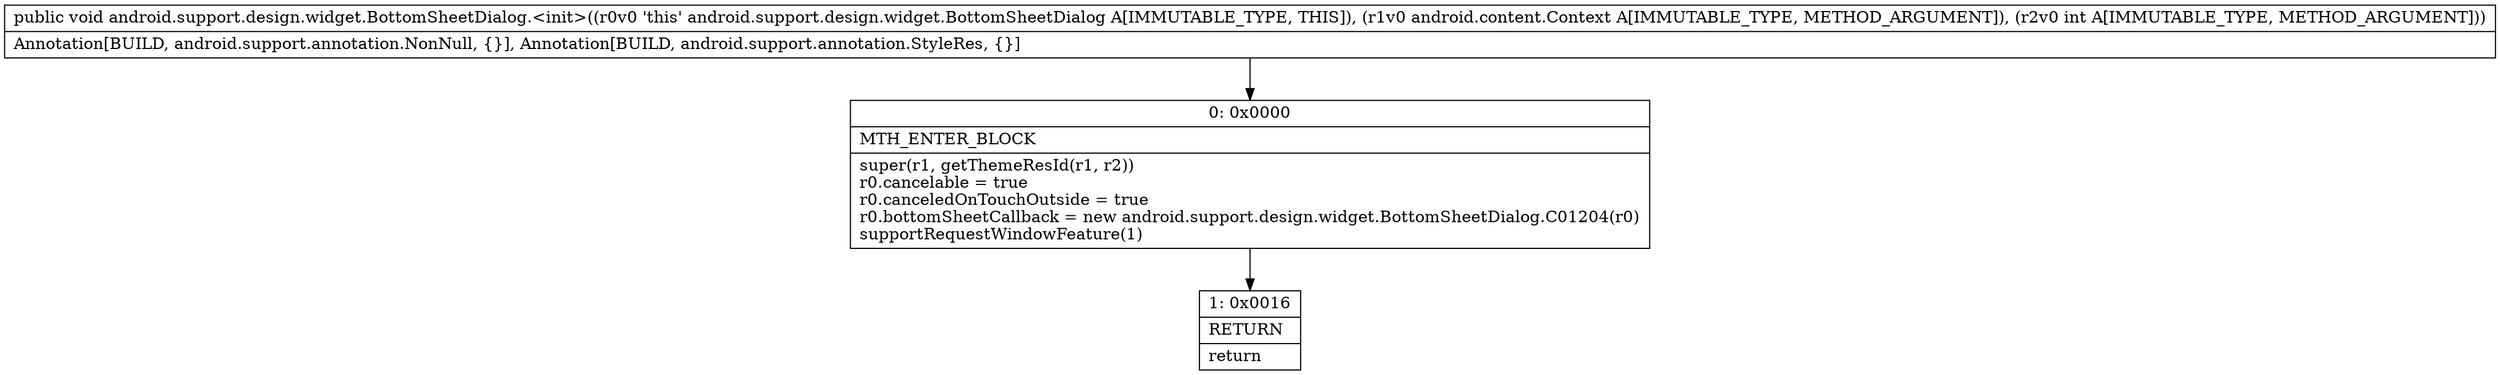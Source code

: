 digraph "CFG forandroid.support.design.widget.BottomSheetDialog.\<init\>(Landroid\/content\/Context;I)V" {
Node_0 [shape=record,label="{0\:\ 0x0000|MTH_ENTER_BLOCK\l|super(r1, getThemeResId(r1, r2))\lr0.cancelable = true\lr0.canceledOnTouchOutside = true\lr0.bottomSheetCallback = new android.support.design.widget.BottomSheetDialog.C01204(r0)\lsupportRequestWindowFeature(1)\l}"];
Node_1 [shape=record,label="{1\:\ 0x0016|RETURN\l|return\l}"];
MethodNode[shape=record,label="{public void android.support.design.widget.BottomSheetDialog.\<init\>((r0v0 'this' android.support.design.widget.BottomSheetDialog A[IMMUTABLE_TYPE, THIS]), (r1v0 android.content.Context A[IMMUTABLE_TYPE, METHOD_ARGUMENT]), (r2v0 int A[IMMUTABLE_TYPE, METHOD_ARGUMENT]))  | Annotation[BUILD, android.support.annotation.NonNull, \{\}], Annotation[BUILD, android.support.annotation.StyleRes, \{\}]\l}"];
MethodNode -> Node_0;
Node_0 -> Node_1;
}

